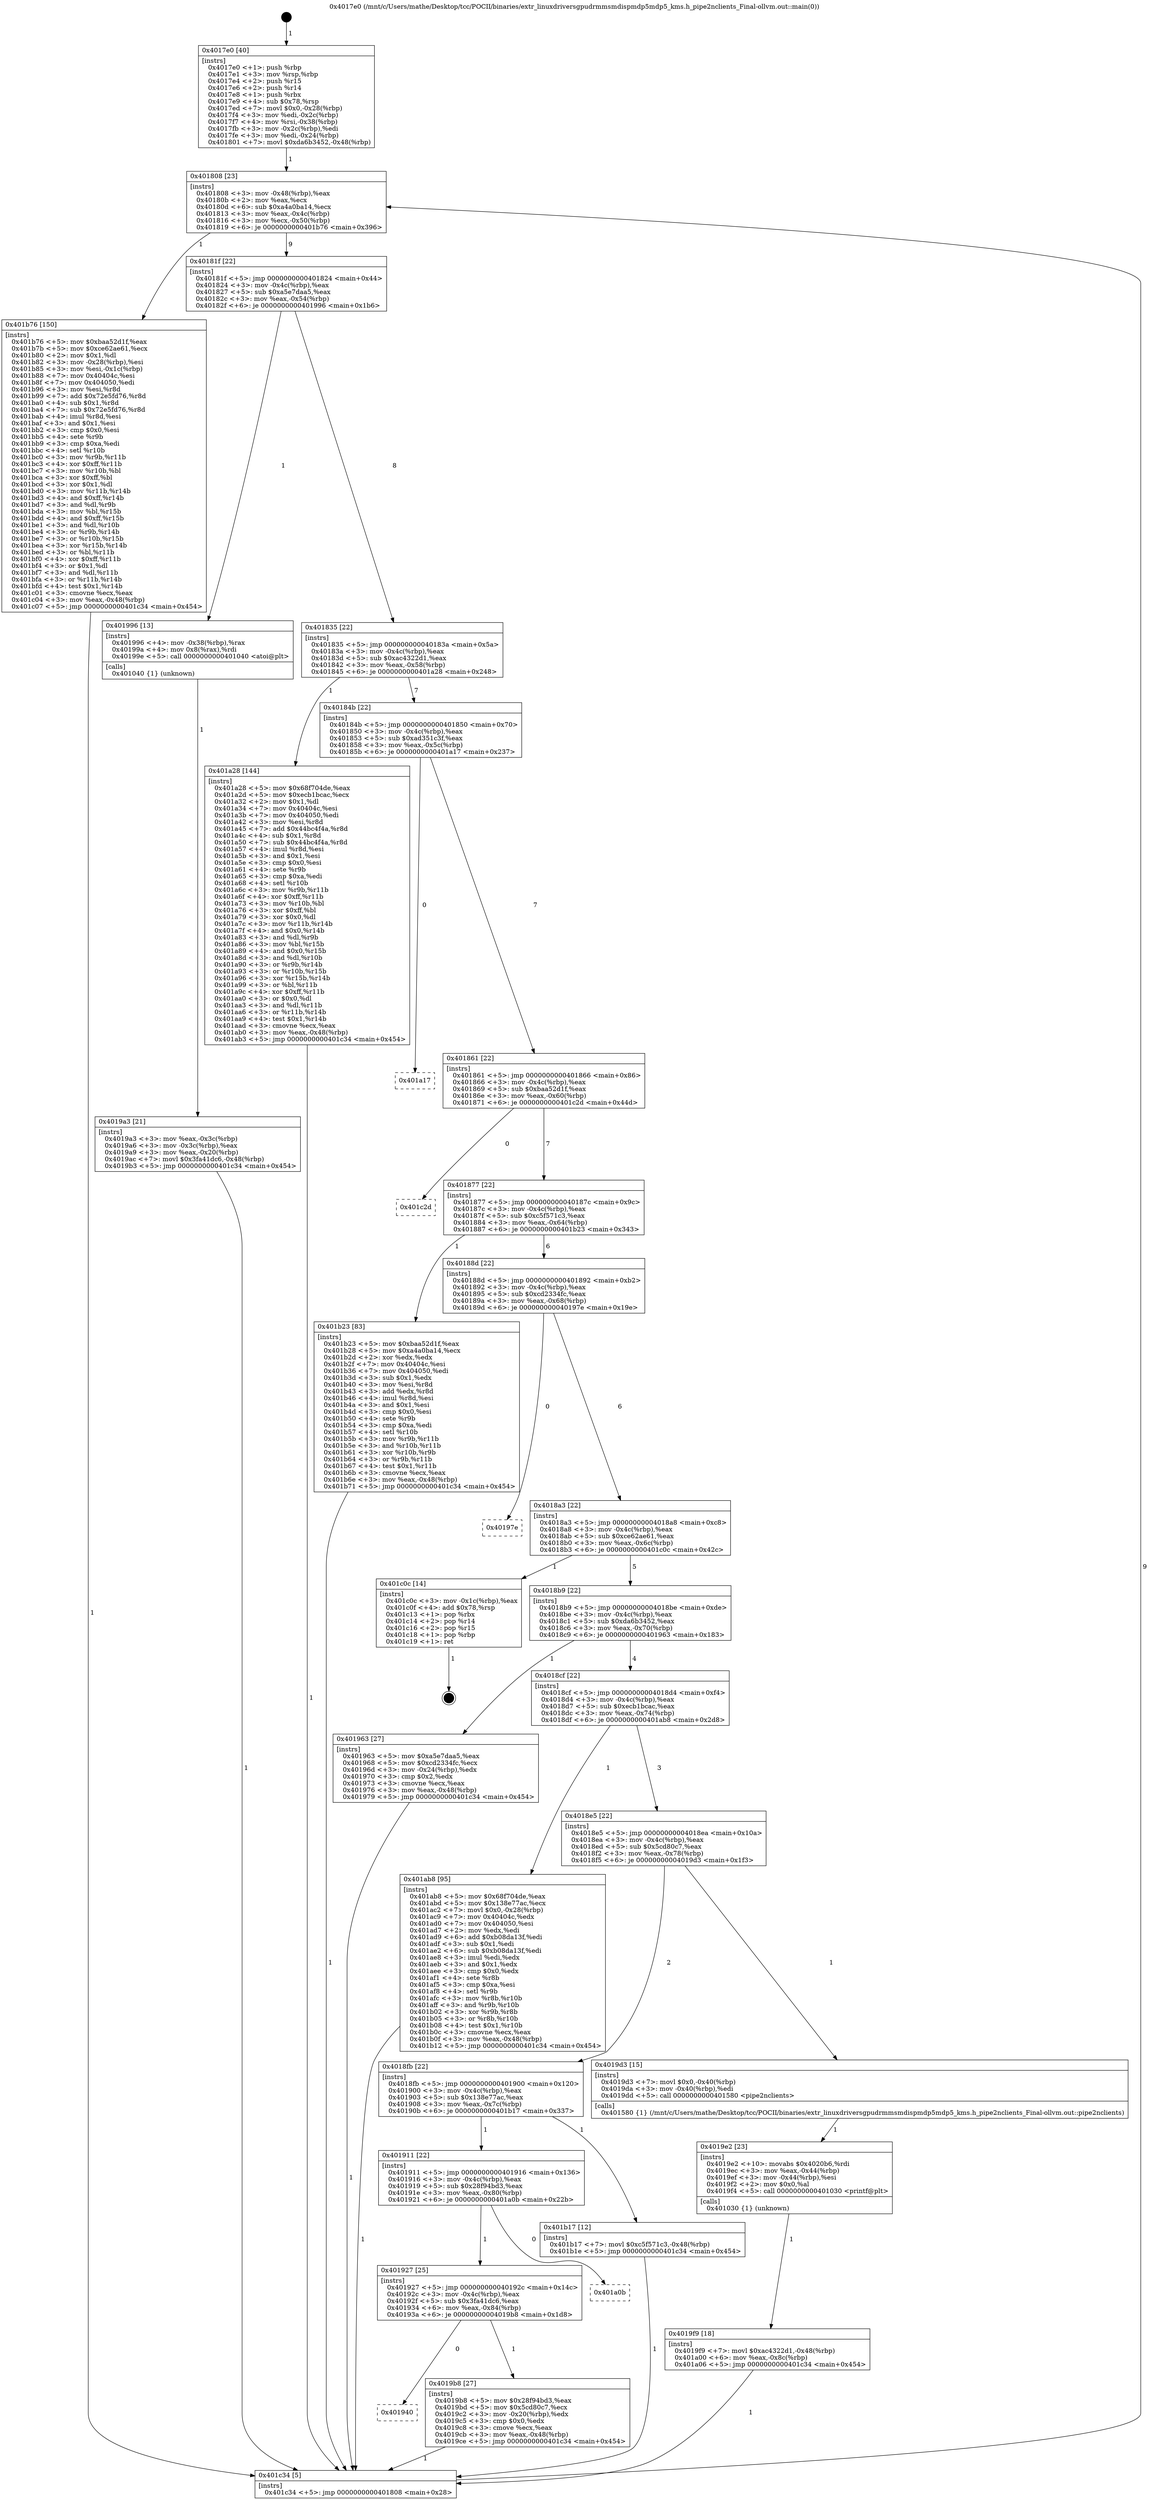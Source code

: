 digraph "0x4017e0" {
  label = "0x4017e0 (/mnt/c/Users/mathe/Desktop/tcc/POCII/binaries/extr_linuxdriversgpudrmmsmdispmdp5mdp5_kms.h_pipe2nclients_Final-ollvm.out::main(0))"
  labelloc = "t"
  node[shape=record]

  Entry [label="",width=0.3,height=0.3,shape=circle,fillcolor=black,style=filled]
  "0x401808" [label="{
     0x401808 [23]\l
     | [instrs]\l
     &nbsp;&nbsp;0x401808 \<+3\>: mov -0x48(%rbp),%eax\l
     &nbsp;&nbsp;0x40180b \<+2\>: mov %eax,%ecx\l
     &nbsp;&nbsp;0x40180d \<+6\>: sub $0xa4a0ba14,%ecx\l
     &nbsp;&nbsp;0x401813 \<+3\>: mov %eax,-0x4c(%rbp)\l
     &nbsp;&nbsp;0x401816 \<+3\>: mov %ecx,-0x50(%rbp)\l
     &nbsp;&nbsp;0x401819 \<+6\>: je 0000000000401b76 \<main+0x396\>\l
  }"]
  "0x401b76" [label="{
     0x401b76 [150]\l
     | [instrs]\l
     &nbsp;&nbsp;0x401b76 \<+5\>: mov $0xbaa52d1f,%eax\l
     &nbsp;&nbsp;0x401b7b \<+5\>: mov $0xce62ae61,%ecx\l
     &nbsp;&nbsp;0x401b80 \<+2\>: mov $0x1,%dl\l
     &nbsp;&nbsp;0x401b82 \<+3\>: mov -0x28(%rbp),%esi\l
     &nbsp;&nbsp;0x401b85 \<+3\>: mov %esi,-0x1c(%rbp)\l
     &nbsp;&nbsp;0x401b88 \<+7\>: mov 0x40404c,%esi\l
     &nbsp;&nbsp;0x401b8f \<+7\>: mov 0x404050,%edi\l
     &nbsp;&nbsp;0x401b96 \<+3\>: mov %esi,%r8d\l
     &nbsp;&nbsp;0x401b99 \<+7\>: add $0x72e5fd76,%r8d\l
     &nbsp;&nbsp;0x401ba0 \<+4\>: sub $0x1,%r8d\l
     &nbsp;&nbsp;0x401ba4 \<+7\>: sub $0x72e5fd76,%r8d\l
     &nbsp;&nbsp;0x401bab \<+4\>: imul %r8d,%esi\l
     &nbsp;&nbsp;0x401baf \<+3\>: and $0x1,%esi\l
     &nbsp;&nbsp;0x401bb2 \<+3\>: cmp $0x0,%esi\l
     &nbsp;&nbsp;0x401bb5 \<+4\>: sete %r9b\l
     &nbsp;&nbsp;0x401bb9 \<+3\>: cmp $0xa,%edi\l
     &nbsp;&nbsp;0x401bbc \<+4\>: setl %r10b\l
     &nbsp;&nbsp;0x401bc0 \<+3\>: mov %r9b,%r11b\l
     &nbsp;&nbsp;0x401bc3 \<+4\>: xor $0xff,%r11b\l
     &nbsp;&nbsp;0x401bc7 \<+3\>: mov %r10b,%bl\l
     &nbsp;&nbsp;0x401bca \<+3\>: xor $0xff,%bl\l
     &nbsp;&nbsp;0x401bcd \<+3\>: xor $0x1,%dl\l
     &nbsp;&nbsp;0x401bd0 \<+3\>: mov %r11b,%r14b\l
     &nbsp;&nbsp;0x401bd3 \<+4\>: and $0xff,%r14b\l
     &nbsp;&nbsp;0x401bd7 \<+3\>: and %dl,%r9b\l
     &nbsp;&nbsp;0x401bda \<+3\>: mov %bl,%r15b\l
     &nbsp;&nbsp;0x401bdd \<+4\>: and $0xff,%r15b\l
     &nbsp;&nbsp;0x401be1 \<+3\>: and %dl,%r10b\l
     &nbsp;&nbsp;0x401be4 \<+3\>: or %r9b,%r14b\l
     &nbsp;&nbsp;0x401be7 \<+3\>: or %r10b,%r15b\l
     &nbsp;&nbsp;0x401bea \<+3\>: xor %r15b,%r14b\l
     &nbsp;&nbsp;0x401bed \<+3\>: or %bl,%r11b\l
     &nbsp;&nbsp;0x401bf0 \<+4\>: xor $0xff,%r11b\l
     &nbsp;&nbsp;0x401bf4 \<+3\>: or $0x1,%dl\l
     &nbsp;&nbsp;0x401bf7 \<+3\>: and %dl,%r11b\l
     &nbsp;&nbsp;0x401bfa \<+3\>: or %r11b,%r14b\l
     &nbsp;&nbsp;0x401bfd \<+4\>: test $0x1,%r14b\l
     &nbsp;&nbsp;0x401c01 \<+3\>: cmovne %ecx,%eax\l
     &nbsp;&nbsp;0x401c04 \<+3\>: mov %eax,-0x48(%rbp)\l
     &nbsp;&nbsp;0x401c07 \<+5\>: jmp 0000000000401c34 \<main+0x454\>\l
  }"]
  "0x40181f" [label="{
     0x40181f [22]\l
     | [instrs]\l
     &nbsp;&nbsp;0x40181f \<+5\>: jmp 0000000000401824 \<main+0x44\>\l
     &nbsp;&nbsp;0x401824 \<+3\>: mov -0x4c(%rbp),%eax\l
     &nbsp;&nbsp;0x401827 \<+5\>: sub $0xa5e7daa5,%eax\l
     &nbsp;&nbsp;0x40182c \<+3\>: mov %eax,-0x54(%rbp)\l
     &nbsp;&nbsp;0x40182f \<+6\>: je 0000000000401996 \<main+0x1b6\>\l
  }"]
  Exit [label="",width=0.3,height=0.3,shape=circle,fillcolor=black,style=filled,peripheries=2]
  "0x401996" [label="{
     0x401996 [13]\l
     | [instrs]\l
     &nbsp;&nbsp;0x401996 \<+4\>: mov -0x38(%rbp),%rax\l
     &nbsp;&nbsp;0x40199a \<+4\>: mov 0x8(%rax),%rdi\l
     &nbsp;&nbsp;0x40199e \<+5\>: call 0000000000401040 \<atoi@plt\>\l
     | [calls]\l
     &nbsp;&nbsp;0x401040 \{1\} (unknown)\l
  }"]
  "0x401835" [label="{
     0x401835 [22]\l
     | [instrs]\l
     &nbsp;&nbsp;0x401835 \<+5\>: jmp 000000000040183a \<main+0x5a\>\l
     &nbsp;&nbsp;0x40183a \<+3\>: mov -0x4c(%rbp),%eax\l
     &nbsp;&nbsp;0x40183d \<+5\>: sub $0xac4322d1,%eax\l
     &nbsp;&nbsp;0x401842 \<+3\>: mov %eax,-0x58(%rbp)\l
     &nbsp;&nbsp;0x401845 \<+6\>: je 0000000000401a28 \<main+0x248\>\l
  }"]
  "0x4019f9" [label="{
     0x4019f9 [18]\l
     | [instrs]\l
     &nbsp;&nbsp;0x4019f9 \<+7\>: movl $0xac4322d1,-0x48(%rbp)\l
     &nbsp;&nbsp;0x401a00 \<+6\>: mov %eax,-0x8c(%rbp)\l
     &nbsp;&nbsp;0x401a06 \<+5\>: jmp 0000000000401c34 \<main+0x454\>\l
  }"]
  "0x401a28" [label="{
     0x401a28 [144]\l
     | [instrs]\l
     &nbsp;&nbsp;0x401a28 \<+5\>: mov $0x68f704de,%eax\l
     &nbsp;&nbsp;0x401a2d \<+5\>: mov $0xecb1bcac,%ecx\l
     &nbsp;&nbsp;0x401a32 \<+2\>: mov $0x1,%dl\l
     &nbsp;&nbsp;0x401a34 \<+7\>: mov 0x40404c,%esi\l
     &nbsp;&nbsp;0x401a3b \<+7\>: mov 0x404050,%edi\l
     &nbsp;&nbsp;0x401a42 \<+3\>: mov %esi,%r8d\l
     &nbsp;&nbsp;0x401a45 \<+7\>: add $0x44bc4f4a,%r8d\l
     &nbsp;&nbsp;0x401a4c \<+4\>: sub $0x1,%r8d\l
     &nbsp;&nbsp;0x401a50 \<+7\>: sub $0x44bc4f4a,%r8d\l
     &nbsp;&nbsp;0x401a57 \<+4\>: imul %r8d,%esi\l
     &nbsp;&nbsp;0x401a5b \<+3\>: and $0x1,%esi\l
     &nbsp;&nbsp;0x401a5e \<+3\>: cmp $0x0,%esi\l
     &nbsp;&nbsp;0x401a61 \<+4\>: sete %r9b\l
     &nbsp;&nbsp;0x401a65 \<+3\>: cmp $0xa,%edi\l
     &nbsp;&nbsp;0x401a68 \<+4\>: setl %r10b\l
     &nbsp;&nbsp;0x401a6c \<+3\>: mov %r9b,%r11b\l
     &nbsp;&nbsp;0x401a6f \<+4\>: xor $0xff,%r11b\l
     &nbsp;&nbsp;0x401a73 \<+3\>: mov %r10b,%bl\l
     &nbsp;&nbsp;0x401a76 \<+3\>: xor $0xff,%bl\l
     &nbsp;&nbsp;0x401a79 \<+3\>: xor $0x0,%dl\l
     &nbsp;&nbsp;0x401a7c \<+3\>: mov %r11b,%r14b\l
     &nbsp;&nbsp;0x401a7f \<+4\>: and $0x0,%r14b\l
     &nbsp;&nbsp;0x401a83 \<+3\>: and %dl,%r9b\l
     &nbsp;&nbsp;0x401a86 \<+3\>: mov %bl,%r15b\l
     &nbsp;&nbsp;0x401a89 \<+4\>: and $0x0,%r15b\l
     &nbsp;&nbsp;0x401a8d \<+3\>: and %dl,%r10b\l
     &nbsp;&nbsp;0x401a90 \<+3\>: or %r9b,%r14b\l
     &nbsp;&nbsp;0x401a93 \<+3\>: or %r10b,%r15b\l
     &nbsp;&nbsp;0x401a96 \<+3\>: xor %r15b,%r14b\l
     &nbsp;&nbsp;0x401a99 \<+3\>: or %bl,%r11b\l
     &nbsp;&nbsp;0x401a9c \<+4\>: xor $0xff,%r11b\l
     &nbsp;&nbsp;0x401aa0 \<+3\>: or $0x0,%dl\l
     &nbsp;&nbsp;0x401aa3 \<+3\>: and %dl,%r11b\l
     &nbsp;&nbsp;0x401aa6 \<+3\>: or %r11b,%r14b\l
     &nbsp;&nbsp;0x401aa9 \<+4\>: test $0x1,%r14b\l
     &nbsp;&nbsp;0x401aad \<+3\>: cmovne %ecx,%eax\l
     &nbsp;&nbsp;0x401ab0 \<+3\>: mov %eax,-0x48(%rbp)\l
     &nbsp;&nbsp;0x401ab3 \<+5\>: jmp 0000000000401c34 \<main+0x454\>\l
  }"]
  "0x40184b" [label="{
     0x40184b [22]\l
     | [instrs]\l
     &nbsp;&nbsp;0x40184b \<+5\>: jmp 0000000000401850 \<main+0x70\>\l
     &nbsp;&nbsp;0x401850 \<+3\>: mov -0x4c(%rbp),%eax\l
     &nbsp;&nbsp;0x401853 \<+5\>: sub $0xad351c3f,%eax\l
     &nbsp;&nbsp;0x401858 \<+3\>: mov %eax,-0x5c(%rbp)\l
     &nbsp;&nbsp;0x40185b \<+6\>: je 0000000000401a17 \<main+0x237\>\l
  }"]
  "0x4019e2" [label="{
     0x4019e2 [23]\l
     | [instrs]\l
     &nbsp;&nbsp;0x4019e2 \<+10\>: movabs $0x4020b6,%rdi\l
     &nbsp;&nbsp;0x4019ec \<+3\>: mov %eax,-0x44(%rbp)\l
     &nbsp;&nbsp;0x4019ef \<+3\>: mov -0x44(%rbp),%esi\l
     &nbsp;&nbsp;0x4019f2 \<+2\>: mov $0x0,%al\l
     &nbsp;&nbsp;0x4019f4 \<+5\>: call 0000000000401030 \<printf@plt\>\l
     | [calls]\l
     &nbsp;&nbsp;0x401030 \{1\} (unknown)\l
  }"]
  "0x401a17" [label="{
     0x401a17\l
  }", style=dashed]
  "0x401861" [label="{
     0x401861 [22]\l
     | [instrs]\l
     &nbsp;&nbsp;0x401861 \<+5\>: jmp 0000000000401866 \<main+0x86\>\l
     &nbsp;&nbsp;0x401866 \<+3\>: mov -0x4c(%rbp),%eax\l
     &nbsp;&nbsp;0x401869 \<+5\>: sub $0xbaa52d1f,%eax\l
     &nbsp;&nbsp;0x40186e \<+3\>: mov %eax,-0x60(%rbp)\l
     &nbsp;&nbsp;0x401871 \<+6\>: je 0000000000401c2d \<main+0x44d\>\l
  }"]
  "0x401940" [label="{
     0x401940\l
  }", style=dashed]
  "0x401c2d" [label="{
     0x401c2d\l
  }", style=dashed]
  "0x401877" [label="{
     0x401877 [22]\l
     | [instrs]\l
     &nbsp;&nbsp;0x401877 \<+5\>: jmp 000000000040187c \<main+0x9c\>\l
     &nbsp;&nbsp;0x40187c \<+3\>: mov -0x4c(%rbp),%eax\l
     &nbsp;&nbsp;0x40187f \<+5\>: sub $0xc5f571c3,%eax\l
     &nbsp;&nbsp;0x401884 \<+3\>: mov %eax,-0x64(%rbp)\l
     &nbsp;&nbsp;0x401887 \<+6\>: je 0000000000401b23 \<main+0x343\>\l
  }"]
  "0x4019b8" [label="{
     0x4019b8 [27]\l
     | [instrs]\l
     &nbsp;&nbsp;0x4019b8 \<+5\>: mov $0x28f94bd3,%eax\l
     &nbsp;&nbsp;0x4019bd \<+5\>: mov $0x5cd80c7,%ecx\l
     &nbsp;&nbsp;0x4019c2 \<+3\>: mov -0x20(%rbp),%edx\l
     &nbsp;&nbsp;0x4019c5 \<+3\>: cmp $0x0,%edx\l
     &nbsp;&nbsp;0x4019c8 \<+3\>: cmove %ecx,%eax\l
     &nbsp;&nbsp;0x4019cb \<+3\>: mov %eax,-0x48(%rbp)\l
     &nbsp;&nbsp;0x4019ce \<+5\>: jmp 0000000000401c34 \<main+0x454\>\l
  }"]
  "0x401b23" [label="{
     0x401b23 [83]\l
     | [instrs]\l
     &nbsp;&nbsp;0x401b23 \<+5\>: mov $0xbaa52d1f,%eax\l
     &nbsp;&nbsp;0x401b28 \<+5\>: mov $0xa4a0ba14,%ecx\l
     &nbsp;&nbsp;0x401b2d \<+2\>: xor %edx,%edx\l
     &nbsp;&nbsp;0x401b2f \<+7\>: mov 0x40404c,%esi\l
     &nbsp;&nbsp;0x401b36 \<+7\>: mov 0x404050,%edi\l
     &nbsp;&nbsp;0x401b3d \<+3\>: sub $0x1,%edx\l
     &nbsp;&nbsp;0x401b40 \<+3\>: mov %esi,%r8d\l
     &nbsp;&nbsp;0x401b43 \<+3\>: add %edx,%r8d\l
     &nbsp;&nbsp;0x401b46 \<+4\>: imul %r8d,%esi\l
     &nbsp;&nbsp;0x401b4a \<+3\>: and $0x1,%esi\l
     &nbsp;&nbsp;0x401b4d \<+3\>: cmp $0x0,%esi\l
     &nbsp;&nbsp;0x401b50 \<+4\>: sete %r9b\l
     &nbsp;&nbsp;0x401b54 \<+3\>: cmp $0xa,%edi\l
     &nbsp;&nbsp;0x401b57 \<+4\>: setl %r10b\l
     &nbsp;&nbsp;0x401b5b \<+3\>: mov %r9b,%r11b\l
     &nbsp;&nbsp;0x401b5e \<+3\>: and %r10b,%r11b\l
     &nbsp;&nbsp;0x401b61 \<+3\>: xor %r10b,%r9b\l
     &nbsp;&nbsp;0x401b64 \<+3\>: or %r9b,%r11b\l
     &nbsp;&nbsp;0x401b67 \<+4\>: test $0x1,%r11b\l
     &nbsp;&nbsp;0x401b6b \<+3\>: cmovne %ecx,%eax\l
     &nbsp;&nbsp;0x401b6e \<+3\>: mov %eax,-0x48(%rbp)\l
     &nbsp;&nbsp;0x401b71 \<+5\>: jmp 0000000000401c34 \<main+0x454\>\l
  }"]
  "0x40188d" [label="{
     0x40188d [22]\l
     | [instrs]\l
     &nbsp;&nbsp;0x40188d \<+5\>: jmp 0000000000401892 \<main+0xb2\>\l
     &nbsp;&nbsp;0x401892 \<+3\>: mov -0x4c(%rbp),%eax\l
     &nbsp;&nbsp;0x401895 \<+5\>: sub $0xcd2334fc,%eax\l
     &nbsp;&nbsp;0x40189a \<+3\>: mov %eax,-0x68(%rbp)\l
     &nbsp;&nbsp;0x40189d \<+6\>: je 000000000040197e \<main+0x19e\>\l
  }"]
  "0x401927" [label="{
     0x401927 [25]\l
     | [instrs]\l
     &nbsp;&nbsp;0x401927 \<+5\>: jmp 000000000040192c \<main+0x14c\>\l
     &nbsp;&nbsp;0x40192c \<+3\>: mov -0x4c(%rbp),%eax\l
     &nbsp;&nbsp;0x40192f \<+5\>: sub $0x3fa41dc6,%eax\l
     &nbsp;&nbsp;0x401934 \<+6\>: mov %eax,-0x84(%rbp)\l
     &nbsp;&nbsp;0x40193a \<+6\>: je 00000000004019b8 \<main+0x1d8\>\l
  }"]
  "0x40197e" [label="{
     0x40197e\l
  }", style=dashed]
  "0x4018a3" [label="{
     0x4018a3 [22]\l
     | [instrs]\l
     &nbsp;&nbsp;0x4018a3 \<+5\>: jmp 00000000004018a8 \<main+0xc8\>\l
     &nbsp;&nbsp;0x4018a8 \<+3\>: mov -0x4c(%rbp),%eax\l
     &nbsp;&nbsp;0x4018ab \<+5\>: sub $0xce62ae61,%eax\l
     &nbsp;&nbsp;0x4018b0 \<+3\>: mov %eax,-0x6c(%rbp)\l
     &nbsp;&nbsp;0x4018b3 \<+6\>: je 0000000000401c0c \<main+0x42c\>\l
  }"]
  "0x401a0b" [label="{
     0x401a0b\l
  }", style=dashed]
  "0x401c0c" [label="{
     0x401c0c [14]\l
     | [instrs]\l
     &nbsp;&nbsp;0x401c0c \<+3\>: mov -0x1c(%rbp),%eax\l
     &nbsp;&nbsp;0x401c0f \<+4\>: add $0x78,%rsp\l
     &nbsp;&nbsp;0x401c13 \<+1\>: pop %rbx\l
     &nbsp;&nbsp;0x401c14 \<+2\>: pop %r14\l
     &nbsp;&nbsp;0x401c16 \<+2\>: pop %r15\l
     &nbsp;&nbsp;0x401c18 \<+1\>: pop %rbp\l
     &nbsp;&nbsp;0x401c19 \<+1\>: ret\l
  }"]
  "0x4018b9" [label="{
     0x4018b9 [22]\l
     | [instrs]\l
     &nbsp;&nbsp;0x4018b9 \<+5\>: jmp 00000000004018be \<main+0xde\>\l
     &nbsp;&nbsp;0x4018be \<+3\>: mov -0x4c(%rbp),%eax\l
     &nbsp;&nbsp;0x4018c1 \<+5\>: sub $0xda6b3452,%eax\l
     &nbsp;&nbsp;0x4018c6 \<+3\>: mov %eax,-0x70(%rbp)\l
     &nbsp;&nbsp;0x4018c9 \<+6\>: je 0000000000401963 \<main+0x183\>\l
  }"]
  "0x401911" [label="{
     0x401911 [22]\l
     | [instrs]\l
     &nbsp;&nbsp;0x401911 \<+5\>: jmp 0000000000401916 \<main+0x136\>\l
     &nbsp;&nbsp;0x401916 \<+3\>: mov -0x4c(%rbp),%eax\l
     &nbsp;&nbsp;0x401919 \<+5\>: sub $0x28f94bd3,%eax\l
     &nbsp;&nbsp;0x40191e \<+3\>: mov %eax,-0x80(%rbp)\l
     &nbsp;&nbsp;0x401921 \<+6\>: je 0000000000401a0b \<main+0x22b\>\l
  }"]
  "0x401963" [label="{
     0x401963 [27]\l
     | [instrs]\l
     &nbsp;&nbsp;0x401963 \<+5\>: mov $0xa5e7daa5,%eax\l
     &nbsp;&nbsp;0x401968 \<+5\>: mov $0xcd2334fc,%ecx\l
     &nbsp;&nbsp;0x40196d \<+3\>: mov -0x24(%rbp),%edx\l
     &nbsp;&nbsp;0x401970 \<+3\>: cmp $0x2,%edx\l
     &nbsp;&nbsp;0x401973 \<+3\>: cmovne %ecx,%eax\l
     &nbsp;&nbsp;0x401976 \<+3\>: mov %eax,-0x48(%rbp)\l
     &nbsp;&nbsp;0x401979 \<+5\>: jmp 0000000000401c34 \<main+0x454\>\l
  }"]
  "0x4018cf" [label="{
     0x4018cf [22]\l
     | [instrs]\l
     &nbsp;&nbsp;0x4018cf \<+5\>: jmp 00000000004018d4 \<main+0xf4\>\l
     &nbsp;&nbsp;0x4018d4 \<+3\>: mov -0x4c(%rbp),%eax\l
     &nbsp;&nbsp;0x4018d7 \<+5\>: sub $0xecb1bcac,%eax\l
     &nbsp;&nbsp;0x4018dc \<+3\>: mov %eax,-0x74(%rbp)\l
     &nbsp;&nbsp;0x4018df \<+6\>: je 0000000000401ab8 \<main+0x2d8\>\l
  }"]
  "0x401c34" [label="{
     0x401c34 [5]\l
     | [instrs]\l
     &nbsp;&nbsp;0x401c34 \<+5\>: jmp 0000000000401808 \<main+0x28\>\l
  }"]
  "0x4017e0" [label="{
     0x4017e0 [40]\l
     | [instrs]\l
     &nbsp;&nbsp;0x4017e0 \<+1\>: push %rbp\l
     &nbsp;&nbsp;0x4017e1 \<+3\>: mov %rsp,%rbp\l
     &nbsp;&nbsp;0x4017e4 \<+2\>: push %r15\l
     &nbsp;&nbsp;0x4017e6 \<+2\>: push %r14\l
     &nbsp;&nbsp;0x4017e8 \<+1\>: push %rbx\l
     &nbsp;&nbsp;0x4017e9 \<+4\>: sub $0x78,%rsp\l
     &nbsp;&nbsp;0x4017ed \<+7\>: movl $0x0,-0x28(%rbp)\l
     &nbsp;&nbsp;0x4017f4 \<+3\>: mov %edi,-0x2c(%rbp)\l
     &nbsp;&nbsp;0x4017f7 \<+4\>: mov %rsi,-0x38(%rbp)\l
     &nbsp;&nbsp;0x4017fb \<+3\>: mov -0x2c(%rbp),%edi\l
     &nbsp;&nbsp;0x4017fe \<+3\>: mov %edi,-0x24(%rbp)\l
     &nbsp;&nbsp;0x401801 \<+7\>: movl $0xda6b3452,-0x48(%rbp)\l
  }"]
  "0x4019a3" [label="{
     0x4019a3 [21]\l
     | [instrs]\l
     &nbsp;&nbsp;0x4019a3 \<+3\>: mov %eax,-0x3c(%rbp)\l
     &nbsp;&nbsp;0x4019a6 \<+3\>: mov -0x3c(%rbp),%eax\l
     &nbsp;&nbsp;0x4019a9 \<+3\>: mov %eax,-0x20(%rbp)\l
     &nbsp;&nbsp;0x4019ac \<+7\>: movl $0x3fa41dc6,-0x48(%rbp)\l
     &nbsp;&nbsp;0x4019b3 \<+5\>: jmp 0000000000401c34 \<main+0x454\>\l
  }"]
  "0x401b17" [label="{
     0x401b17 [12]\l
     | [instrs]\l
     &nbsp;&nbsp;0x401b17 \<+7\>: movl $0xc5f571c3,-0x48(%rbp)\l
     &nbsp;&nbsp;0x401b1e \<+5\>: jmp 0000000000401c34 \<main+0x454\>\l
  }"]
  "0x401ab8" [label="{
     0x401ab8 [95]\l
     | [instrs]\l
     &nbsp;&nbsp;0x401ab8 \<+5\>: mov $0x68f704de,%eax\l
     &nbsp;&nbsp;0x401abd \<+5\>: mov $0x138e77ac,%ecx\l
     &nbsp;&nbsp;0x401ac2 \<+7\>: movl $0x0,-0x28(%rbp)\l
     &nbsp;&nbsp;0x401ac9 \<+7\>: mov 0x40404c,%edx\l
     &nbsp;&nbsp;0x401ad0 \<+7\>: mov 0x404050,%esi\l
     &nbsp;&nbsp;0x401ad7 \<+2\>: mov %edx,%edi\l
     &nbsp;&nbsp;0x401ad9 \<+6\>: add $0xb08da13f,%edi\l
     &nbsp;&nbsp;0x401adf \<+3\>: sub $0x1,%edi\l
     &nbsp;&nbsp;0x401ae2 \<+6\>: sub $0xb08da13f,%edi\l
     &nbsp;&nbsp;0x401ae8 \<+3\>: imul %edi,%edx\l
     &nbsp;&nbsp;0x401aeb \<+3\>: and $0x1,%edx\l
     &nbsp;&nbsp;0x401aee \<+3\>: cmp $0x0,%edx\l
     &nbsp;&nbsp;0x401af1 \<+4\>: sete %r8b\l
     &nbsp;&nbsp;0x401af5 \<+3\>: cmp $0xa,%esi\l
     &nbsp;&nbsp;0x401af8 \<+4\>: setl %r9b\l
     &nbsp;&nbsp;0x401afc \<+3\>: mov %r8b,%r10b\l
     &nbsp;&nbsp;0x401aff \<+3\>: and %r9b,%r10b\l
     &nbsp;&nbsp;0x401b02 \<+3\>: xor %r9b,%r8b\l
     &nbsp;&nbsp;0x401b05 \<+3\>: or %r8b,%r10b\l
     &nbsp;&nbsp;0x401b08 \<+4\>: test $0x1,%r10b\l
     &nbsp;&nbsp;0x401b0c \<+3\>: cmovne %ecx,%eax\l
     &nbsp;&nbsp;0x401b0f \<+3\>: mov %eax,-0x48(%rbp)\l
     &nbsp;&nbsp;0x401b12 \<+5\>: jmp 0000000000401c34 \<main+0x454\>\l
  }"]
  "0x4018e5" [label="{
     0x4018e5 [22]\l
     | [instrs]\l
     &nbsp;&nbsp;0x4018e5 \<+5\>: jmp 00000000004018ea \<main+0x10a\>\l
     &nbsp;&nbsp;0x4018ea \<+3\>: mov -0x4c(%rbp),%eax\l
     &nbsp;&nbsp;0x4018ed \<+5\>: sub $0x5cd80c7,%eax\l
     &nbsp;&nbsp;0x4018f2 \<+3\>: mov %eax,-0x78(%rbp)\l
     &nbsp;&nbsp;0x4018f5 \<+6\>: je 00000000004019d3 \<main+0x1f3\>\l
  }"]
  "0x4018fb" [label="{
     0x4018fb [22]\l
     | [instrs]\l
     &nbsp;&nbsp;0x4018fb \<+5\>: jmp 0000000000401900 \<main+0x120\>\l
     &nbsp;&nbsp;0x401900 \<+3\>: mov -0x4c(%rbp),%eax\l
     &nbsp;&nbsp;0x401903 \<+5\>: sub $0x138e77ac,%eax\l
     &nbsp;&nbsp;0x401908 \<+3\>: mov %eax,-0x7c(%rbp)\l
     &nbsp;&nbsp;0x40190b \<+6\>: je 0000000000401b17 \<main+0x337\>\l
  }"]
  "0x4019d3" [label="{
     0x4019d3 [15]\l
     | [instrs]\l
     &nbsp;&nbsp;0x4019d3 \<+7\>: movl $0x0,-0x40(%rbp)\l
     &nbsp;&nbsp;0x4019da \<+3\>: mov -0x40(%rbp),%edi\l
     &nbsp;&nbsp;0x4019dd \<+5\>: call 0000000000401580 \<pipe2nclients\>\l
     | [calls]\l
     &nbsp;&nbsp;0x401580 \{1\} (/mnt/c/Users/mathe/Desktop/tcc/POCII/binaries/extr_linuxdriversgpudrmmsmdispmdp5mdp5_kms.h_pipe2nclients_Final-ollvm.out::pipe2nclients)\l
  }"]
  Entry -> "0x4017e0" [label=" 1"]
  "0x401808" -> "0x401b76" [label=" 1"]
  "0x401808" -> "0x40181f" [label=" 9"]
  "0x401c0c" -> Exit [label=" 1"]
  "0x40181f" -> "0x401996" [label=" 1"]
  "0x40181f" -> "0x401835" [label=" 8"]
  "0x401b76" -> "0x401c34" [label=" 1"]
  "0x401835" -> "0x401a28" [label=" 1"]
  "0x401835" -> "0x40184b" [label=" 7"]
  "0x401b23" -> "0x401c34" [label=" 1"]
  "0x40184b" -> "0x401a17" [label=" 0"]
  "0x40184b" -> "0x401861" [label=" 7"]
  "0x401b17" -> "0x401c34" [label=" 1"]
  "0x401861" -> "0x401c2d" [label=" 0"]
  "0x401861" -> "0x401877" [label=" 7"]
  "0x401ab8" -> "0x401c34" [label=" 1"]
  "0x401877" -> "0x401b23" [label=" 1"]
  "0x401877" -> "0x40188d" [label=" 6"]
  "0x401a28" -> "0x401c34" [label=" 1"]
  "0x40188d" -> "0x40197e" [label=" 0"]
  "0x40188d" -> "0x4018a3" [label=" 6"]
  "0x4019e2" -> "0x4019f9" [label=" 1"]
  "0x4018a3" -> "0x401c0c" [label=" 1"]
  "0x4018a3" -> "0x4018b9" [label=" 5"]
  "0x4019d3" -> "0x4019e2" [label=" 1"]
  "0x4018b9" -> "0x401963" [label=" 1"]
  "0x4018b9" -> "0x4018cf" [label=" 4"]
  "0x401963" -> "0x401c34" [label=" 1"]
  "0x4017e0" -> "0x401808" [label=" 1"]
  "0x401c34" -> "0x401808" [label=" 9"]
  "0x401996" -> "0x4019a3" [label=" 1"]
  "0x4019a3" -> "0x401c34" [label=" 1"]
  "0x401927" -> "0x401940" [label=" 0"]
  "0x4018cf" -> "0x401ab8" [label=" 1"]
  "0x4018cf" -> "0x4018e5" [label=" 3"]
  "0x401927" -> "0x4019b8" [label=" 1"]
  "0x4018e5" -> "0x4019d3" [label=" 1"]
  "0x4018e5" -> "0x4018fb" [label=" 2"]
  "0x4019f9" -> "0x401c34" [label=" 1"]
  "0x4018fb" -> "0x401b17" [label=" 1"]
  "0x4018fb" -> "0x401911" [label=" 1"]
  "0x4019b8" -> "0x401c34" [label=" 1"]
  "0x401911" -> "0x401a0b" [label=" 0"]
  "0x401911" -> "0x401927" [label=" 1"]
}
